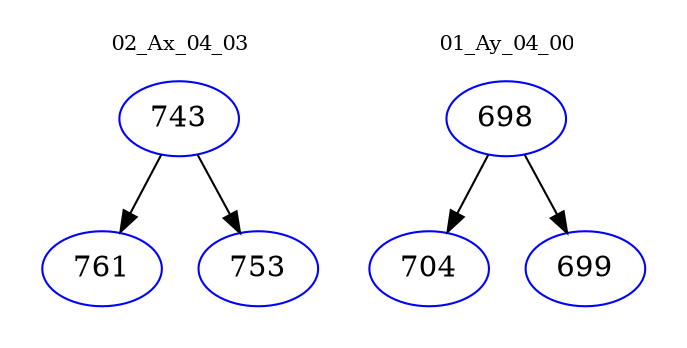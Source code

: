 digraph{
subgraph cluster_0 {
color = white
label = "02_Ax_04_03";
fontsize=10;
T0_743 [label="743", color="blue"]
T0_743 -> T0_761 [color="black"]
T0_761 [label="761", color="blue"]
T0_743 -> T0_753 [color="black"]
T0_753 [label="753", color="blue"]
}
subgraph cluster_1 {
color = white
label = "01_Ay_04_00";
fontsize=10;
T1_698 [label="698", color="blue"]
T1_698 -> T1_704 [color="black"]
T1_704 [label="704", color="blue"]
T1_698 -> T1_699 [color="black"]
T1_699 [label="699", color="blue"]
}
}
